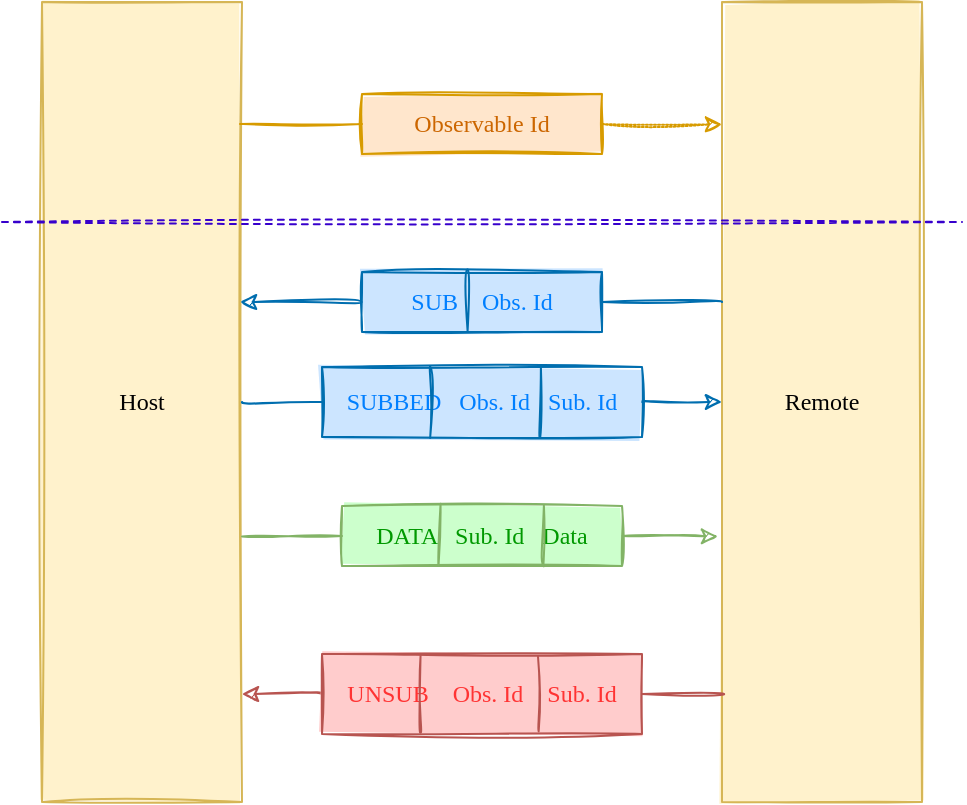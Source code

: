 <mxfile version="14.5.1" type="github">
  <diagram id="0OXHQ_Jyn1BdOZTZz_BP" name="Page-1">
    <mxGraphModel dx="788" dy="552" grid="1" gridSize="10" guides="1" tooltips="1" connect="1" arrows="1" fold="1" page="1" pageScale="1" pageWidth="827" pageHeight="1169" math="0" shadow="0">
      <root>
        <mxCell id="0" />
        <mxCell id="1" parent="0" />
        <mxCell id="HxwKfh-mOO4dva4nsjCU-7" style="edgeStyle=orthogonalEdgeStyle;curved=1;rounded=0;sketch=1;orthogonalLoop=1;jettySize=auto;html=1;exitX=1;exitY=0.5;exitDx=0;exitDy=0;entryX=0;entryY=0.5;entryDx=0;entryDy=0;fontFamily=Comic Sans MS;fillColor=#1ba1e2;strokeColor=#006EAF;" edge="1" parent="1" source="HxwKfh-mOO4dva4nsjCU-19" target="HxwKfh-mOO4dva4nsjCU-2">
          <mxGeometry relative="1" as="geometry" />
        </mxCell>
        <mxCell id="HxwKfh-mOO4dva4nsjCU-8" style="edgeStyle=orthogonalEdgeStyle;curved=1;rounded=0;sketch=1;orthogonalLoop=1;jettySize=auto;html=1;exitX=1;exitY=0.5;exitDx=0;exitDy=0;entryX=-0.02;entryY=0.668;entryDx=0;entryDy=0;fontFamily=Comic Sans MS;entryPerimeter=0;fillColor=#d5e8d4;strokeColor=#82b366;" edge="1" parent="1" source="HxwKfh-mOO4dva4nsjCU-21" target="HxwKfh-mOO4dva4nsjCU-2">
          <mxGeometry relative="1" as="geometry" />
        </mxCell>
        <mxCell id="HxwKfh-mOO4dva4nsjCU-1" value="Host" style="rounded=0;whiteSpace=wrap;html=1;fontFamily=Comic Sans MS;sketch=1;fillColor=#fff2cc;strokeColor=#d6b656;fillStyle=solid;" vertex="1" parent="1">
          <mxGeometry x="160" y="120" width="100" height="400" as="geometry" />
        </mxCell>
        <mxCell id="HxwKfh-mOO4dva4nsjCU-6" style="edgeStyle=orthogonalEdgeStyle;curved=1;rounded=0;sketch=1;orthogonalLoop=1;jettySize=auto;html=1;exitX=0;exitY=0.5;exitDx=0;exitDy=0;entryX=0.99;entryY=0.375;entryDx=0;entryDy=0;fontFamily=Comic Sans MS;entryPerimeter=0;fillColor=#1ba1e2;strokeColor=#006EAF;" edge="1" parent="1" source="HxwKfh-mOO4dva4nsjCU-17" target="HxwKfh-mOO4dva4nsjCU-1">
          <mxGeometry relative="1" as="geometry" />
        </mxCell>
        <mxCell id="HxwKfh-mOO4dva4nsjCU-9" style="edgeStyle=orthogonalEdgeStyle;curved=1;rounded=0;sketch=1;orthogonalLoop=1;jettySize=auto;html=1;exitX=0;exitY=0.5;exitDx=0;exitDy=0;entryX=1;entryY=0.865;entryDx=0;entryDy=0;fontFamily=Comic Sans MS;entryPerimeter=0;fillColor=#f8cecc;strokeColor=#b85450;" edge="1" parent="1" source="HxwKfh-mOO4dva4nsjCU-23" target="HxwKfh-mOO4dva4nsjCU-1">
          <mxGeometry relative="1" as="geometry" />
        </mxCell>
        <mxCell id="HxwKfh-mOO4dva4nsjCU-2" value="Remote" style="rounded=0;whiteSpace=wrap;html=1;fontFamily=Comic Sans MS;sketch=1;fillColor=#fff2cc;strokeColor=#d6b656;fillStyle=solid;" vertex="1" parent="1">
          <mxGeometry x="500" y="120" width="100" height="400" as="geometry" />
        </mxCell>
        <mxCell id="HxwKfh-mOO4dva4nsjCU-3" value="" style="endArrow=none;dashed=1;html=1;fontFamily=Comic Sans MS;sketch=1;fillColor=#6a00ff;strokeColor=#3700CC;" edge="1" parent="1">
          <mxGeometry width="50" height="50" relative="1" as="geometry">
            <mxPoint x="140" y="230" as="sourcePoint" />
            <mxPoint x="620" y="230" as="targetPoint" />
          </mxGeometry>
        </mxCell>
        <mxCell id="HxwKfh-mOO4dva4nsjCU-4" value="" style="endArrow=classic;html=1;fontFamily=Comic Sans MS;entryX=0;entryY=0.153;entryDx=0;entryDy=0;entryPerimeter=0;dashed=1;dashPattern=1 1;sketch=1;fillColor=#ffe6cc;strokeColor=#d79b00;exitX=1;exitY=0.5;exitDx=0;exitDy=0;" edge="1" parent="1" source="HxwKfh-mOO4dva4nsjCU-13" target="HxwKfh-mOO4dva4nsjCU-2">
          <mxGeometry width="50" height="50" relative="1" as="geometry">
            <mxPoint x="259" y="181" as="sourcePoint" />
            <mxPoint x="460" y="310" as="targetPoint" />
          </mxGeometry>
        </mxCell>
        <mxCell id="HxwKfh-mOO4dva4nsjCU-13" value="Observable Id" style="rounded=0;whiteSpace=wrap;html=1;sketch=1;fontFamily=Comic Sans MS;strokeColor=#d79b00;fontColor=#CC6600;fillColor=#FFE6CC;fillStyle=solid;" vertex="1" parent="1">
          <mxGeometry x="320" y="166" width="120" height="30" as="geometry" />
        </mxCell>
        <mxCell id="HxwKfh-mOO4dva4nsjCU-16" value="" style="endArrow=none;html=1;fontFamily=Comic Sans MS;entryX=0;entryY=0.5;entryDx=0;entryDy=0;sketch=1;fillColor=#ffe6cc;strokeColor=#d79b00;endFill=0;" edge="1" parent="1" target="HxwKfh-mOO4dva4nsjCU-13">
          <mxGeometry width="50" height="50" relative="1" as="geometry">
            <mxPoint x="259" y="181" as="sourcePoint" />
            <mxPoint x="500" y="181.2" as="targetPoint" />
          </mxGeometry>
        </mxCell>
        <mxCell id="HxwKfh-mOO4dva4nsjCU-17" value="SUB &amp;nbsp; &amp;nbsp;Obs. Id" style="rounded=0;whiteSpace=wrap;html=1;sketch=1;fontFamily=Comic Sans MS;strokeColor=#006EAF;fontColor=#007FFF;fillStyle=solid;fillColor=#CCE5FF;" vertex="1" parent="1">
          <mxGeometry x="320" y="255" width="120" height="30" as="geometry" />
        </mxCell>
        <mxCell id="HxwKfh-mOO4dva4nsjCU-18" style="edgeStyle=orthogonalEdgeStyle;curved=1;rounded=0;sketch=1;orthogonalLoop=1;jettySize=auto;html=1;exitX=0;exitY=0.375;exitDx=0;exitDy=0;entryX=1;entryY=0.5;entryDx=0;entryDy=0;fontFamily=Comic Sans MS;exitPerimeter=0;fillColor=#1ba1e2;strokeColor=#006EAF;endArrow=none;endFill=0;" edge="1" parent="1" source="HxwKfh-mOO4dva4nsjCU-2" target="HxwKfh-mOO4dva4nsjCU-17">
          <mxGeometry relative="1" as="geometry">
            <mxPoint x="500" y="270.0" as="sourcePoint" />
            <mxPoint x="259.0" y="270.0" as="targetPoint" />
          </mxGeometry>
        </mxCell>
        <mxCell id="HxwKfh-mOO4dva4nsjCU-19" value="SUBBED &amp;nbsp; Obs. Id &amp;nbsp; Sub. Id" style="rounded=0;whiteSpace=wrap;html=1;sketch=1;fontFamily=Comic Sans MS;strokeColor=#006EAF;fontColor=#007FFF;fillColor=#CCE5FF;fillStyle=solid;" vertex="1" parent="1">
          <mxGeometry x="300" y="302.5" width="160" height="35" as="geometry" />
        </mxCell>
        <mxCell id="HxwKfh-mOO4dva4nsjCU-20" style="edgeStyle=orthogonalEdgeStyle;curved=1;rounded=0;sketch=1;orthogonalLoop=1;jettySize=auto;html=1;exitX=1;exitY=0.5;exitDx=0;exitDy=0;entryX=0;entryY=0.5;entryDx=0;entryDy=0;fontFamily=Comic Sans MS;fillColor=#1ba1e2;strokeColor=#006EAF;endArrow=none;endFill=0;" edge="1" parent="1" source="HxwKfh-mOO4dva4nsjCU-1" target="HxwKfh-mOO4dva4nsjCU-19">
          <mxGeometry relative="1" as="geometry">
            <mxPoint x="260.0" y="320.0" as="sourcePoint" />
            <mxPoint x="500" y="320.0" as="targetPoint" />
          </mxGeometry>
        </mxCell>
        <mxCell id="HxwKfh-mOO4dva4nsjCU-21" value="DATA &amp;nbsp; Sub. Id &amp;nbsp; Data" style="rounded=0;whiteSpace=wrap;html=1;sketch=1;fontFamily=Comic Sans MS;strokeColor=#82b366;fillColor=#CCFFCC;fillStyle=solid;fontColor=#009900;" vertex="1" parent="1">
          <mxGeometry x="310" y="372" width="140" height="30" as="geometry" />
        </mxCell>
        <mxCell id="HxwKfh-mOO4dva4nsjCU-22" style="edgeStyle=orthogonalEdgeStyle;curved=1;rounded=0;sketch=1;orthogonalLoop=1;jettySize=auto;html=1;exitX=1;exitY=0.668;exitDx=0;exitDy=0;entryX=0;entryY=0.5;entryDx=0;entryDy=0;fontFamily=Comic Sans MS;exitPerimeter=0;fillColor=#d5e8d4;strokeColor=#82b366;endArrow=none;endFill=0;" edge="1" parent="1" source="HxwKfh-mOO4dva4nsjCU-1" target="HxwKfh-mOO4dva4nsjCU-21">
          <mxGeometry relative="1" as="geometry">
            <mxPoint x="260.0" y="387.2" as="sourcePoint" />
            <mxPoint x="498.0" y="387.2" as="targetPoint" />
          </mxGeometry>
        </mxCell>
        <mxCell id="HxwKfh-mOO4dva4nsjCU-23" value="UNSUB &amp;nbsp; &amp;nbsp;Obs. Id &amp;nbsp; &amp;nbsp;Sub. Id" style="rounded=0;whiteSpace=wrap;html=1;sketch=1;fontFamily=Comic Sans MS;strokeColor=#b85450;fillColor=#FFCCCC;fillStyle=solid;fontColor=#FF3333;" vertex="1" parent="1">
          <mxGeometry x="300" y="446" width="160" height="40" as="geometry" />
        </mxCell>
        <mxCell id="HxwKfh-mOO4dva4nsjCU-24" style="edgeStyle=orthogonalEdgeStyle;curved=1;rounded=0;sketch=1;orthogonalLoop=1;jettySize=auto;html=1;exitX=0.01;exitY=0.865;exitDx=0;exitDy=0;entryX=1;entryY=0.5;entryDx=0;entryDy=0;fontFamily=Comic Sans MS;exitPerimeter=0;fillColor=#f8cecc;strokeColor=#b85450;endArrow=none;endFill=0;" edge="1" parent="1" source="HxwKfh-mOO4dva4nsjCU-2" target="HxwKfh-mOO4dva4nsjCU-23">
          <mxGeometry relative="1" as="geometry">
            <mxPoint x="501" y="466" as="sourcePoint" />
            <mxPoint x="260" y="466" as="targetPoint" />
          </mxGeometry>
        </mxCell>
        <mxCell id="HxwKfh-mOO4dva4nsjCU-28" style="edgeStyle=orthogonalEdgeStyle;curved=1;rounded=0;sketch=1;orthogonalLoop=1;jettySize=auto;html=1;exitX=0.438;exitY=-0.041;exitDx=0;exitDy=0;entryX=0.44;entryY=0.987;entryDx=0;entryDy=0;endArrow=none;endFill=0;fontFamily=Comic Sans MS;fontColor=#007FFF;entryPerimeter=0;exitPerimeter=0;fillColor=#1ba1e2;strokeColor=#006EAF;" edge="1" parent="1" source="HxwKfh-mOO4dva4nsjCU-17" target="HxwKfh-mOO4dva4nsjCU-17">
          <mxGeometry relative="1" as="geometry" />
        </mxCell>
        <mxCell id="HxwKfh-mOO4dva4nsjCU-30" style="edgeStyle=orthogonalEdgeStyle;curved=1;rounded=0;sketch=1;orthogonalLoop=1;jettySize=auto;html=1;entryX=0.338;entryY=1.014;entryDx=0;entryDy=0;endArrow=none;endFill=0;fontFamily=Comic Sans MS;fontColor=#007FFF;entryPerimeter=0;fillColor=#1ba1e2;strokeColor=#006EAF;" edge="1" parent="1" target="HxwKfh-mOO4dva4nsjCU-19">
          <mxGeometry relative="1" as="geometry">
            <mxPoint x="354" y="302" as="sourcePoint" />
          </mxGeometry>
        </mxCell>
        <mxCell id="HxwKfh-mOO4dva4nsjCU-31" style="edgeStyle=orthogonalEdgeStyle;curved=1;rounded=0;sketch=1;orthogonalLoop=1;jettySize=auto;html=1;entryX=0.684;entryY=-0.007;entryDx=0;entryDy=0;endArrow=none;endFill=0;fontFamily=Comic Sans MS;fontColor=#007FFF;entryPerimeter=0;fillColor=#1ba1e2;strokeColor=#006EAF;" edge="1" parent="1" target="HxwKfh-mOO4dva4nsjCU-19">
          <mxGeometry relative="1" as="geometry">
            <mxPoint x="409" y="338" as="sourcePoint" />
          </mxGeometry>
        </mxCell>
        <mxCell id="HxwKfh-mOO4dva4nsjCU-32" style="edgeStyle=orthogonalEdgeStyle;curved=1;rounded=0;sketch=1;orthogonalLoop=1;jettySize=auto;html=1;entryX=0.352;entryY=-0.036;entryDx=0;entryDy=0;endArrow=none;endFill=0;fontFamily=Comic Sans MS;fontColor=#009900;exitX=0.345;exitY=0.996;exitDx=0;exitDy=0;exitPerimeter=0;entryPerimeter=0;fillColor=#d5e8d4;strokeColor=#82b366;" edge="1" parent="1" source="HxwKfh-mOO4dva4nsjCU-21" target="HxwKfh-mOO4dva4nsjCU-21">
          <mxGeometry relative="1" as="geometry">
            <mxPoint x="345" y="402" as="sourcePoint" />
          </mxGeometry>
        </mxCell>
        <mxCell id="HxwKfh-mOO4dva4nsjCU-33" style="edgeStyle=orthogonalEdgeStyle;curved=1;rounded=0;sketch=1;orthogonalLoop=1;jettySize=auto;html=1;entryX=0.721;entryY=-0.01;entryDx=0;entryDy=0;endArrow=none;endFill=0;fontFamily=Comic Sans MS;fontColor=#009900;entryPerimeter=0;fillColor=#d5e8d4;strokeColor=#82b366;" edge="1" parent="1" target="HxwKfh-mOO4dva4nsjCU-21">
          <mxGeometry relative="1" as="geometry">
            <mxPoint x="411" y="402" as="sourcePoint" />
          </mxGeometry>
        </mxCell>
        <mxCell id="HxwKfh-mOO4dva4nsjCU-34" style="edgeStyle=orthogonalEdgeStyle;curved=1;rounded=0;sketch=1;orthogonalLoop=1;jettySize=auto;html=1;exitX=0.308;exitY=0.981;exitDx=0;exitDy=0;entryX=0.308;entryY=0.021;entryDx=0;entryDy=0;endArrow=none;endFill=0;fontFamily=Comic Sans MS;fontColor=#FF3333;entryPerimeter=0;exitPerimeter=0;fillColor=#f8cecc;strokeColor=#b85450;" edge="1" parent="1" source="HxwKfh-mOO4dva4nsjCU-23" target="HxwKfh-mOO4dva4nsjCU-23">
          <mxGeometry relative="1" as="geometry" />
        </mxCell>
        <mxCell id="HxwKfh-mOO4dva4nsjCU-35" style="edgeStyle=orthogonalEdgeStyle;curved=1;rounded=0;sketch=1;orthogonalLoop=1;jettySize=auto;html=1;exitX=0.677;exitY=0.967;exitDx=0;exitDy=0;entryX=0.675;entryY=0.033;entryDx=0;entryDy=0;endArrow=none;endFill=0;fontFamily=Comic Sans MS;fontColor=#FF3333;entryPerimeter=0;exitPerimeter=0;fillColor=#f8cecc;strokeColor=#b85450;" edge="1" parent="1" source="HxwKfh-mOO4dva4nsjCU-23" target="HxwKfh-mOO4dva4nsjCU-23">
          <mxGeometry relative="1" as="geometry" />
        </mxCell>
      </root>
    </mxGraphModel>
  </diagram>
</mxfile>
